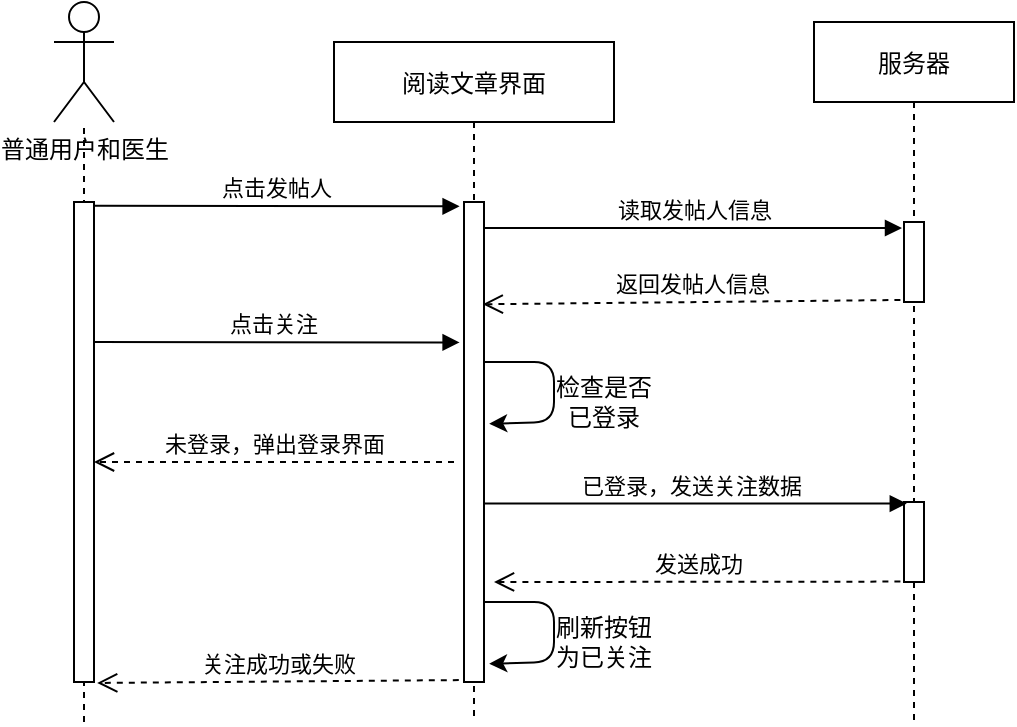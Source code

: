 <mxfile>
    <diagram id="EsphcKYYNjKW5lz3w_zG" name="Page-1">
        <mxGraphModel dx="749" dy="575" grid="1" gridSize="10" guides="1" tooltips="1" connect="1" arrows="1" fold="1" page="1" pageScale="1" pageWidth="827" pageHeight="1169" math="0" shadow="0">
            <root>
                <mxCell id="0"/>
                <mxCell id="1" parent="0"/>
                <mxCell id="kQshiqKlMPi4d_EDyWzO-1" value="阅读文章界面" style="shape=umlLifeline;perimeter=lifelinePerimeter;container=1;collapsible=0;recursiveResize=0;rounded=0;shadow=0;strokeWidth=1;" parent="1" vertex="1">
                    <mxGeometry x="310" y="90" width="140" height="340" as="geometry"/>
                </mxCell>
                <mxCell id="kQshiqKlMPi4d_EDyWzO-2" value="" style="points=[];perimeter=orthogonalPerimeter;rounded=0;shadow=0;strokeWidth=1;" parent="kQshiqKlMPi4d_EDyWzO-1" vertex="1">
                    <mxGeometry x="65" y="80" width="10" height="240" as="geometry"/>
                </mxCell>
                <mxCell id="kQshiqKlMPi4d_EDyWzO-23" value="" style="endArrow=classic;html=1;entryX=1.26;entryY=0.462;entryDx=0;entryDy=0;entryPerimeter=0;" parent="kQshiqKlMPi4d_EDyWzO-1" edge="1" target="kQshiqKlMPi4d_EDyWzO-2">
                    <mxGeometry width="50" height="50" relative="1" as="geometry">
                        <mxPoint x="75" y="160" as="sourcePoint"/>
                        <mxPoint x="80" y="200" as="targetPoint"/>
                        <Array as="points">
                            <mxPoint x="110" y="160"/>
                            <mxPoint x="110" y="190"/>
                        </Array>
                    </mxGeometry>
                </mxCell>
                <mxCell id="kQshiqKlMPi4d_EDyWzO-4" value="服务器" style="shape=umlLifeline;perimeter=lifelinePerimeter;container=1;collapsible=0;recursiveResize=0;rounded=0;shadow=0;strokeWidth=1;" parent="1" vertex="1">
                    <mxGeometry x="550" y="80" width="100" height="350" as="geometry"/>
                </mxCell>
                <mxCell id="kQshiqKlMPi4d_EDyWzO-5" value="" style="points=[];perimeter=orthogonalPerimeter;rounded=0;shadow=0;strokeWidth=1;" parent="kQshiqKlMPi4d_EDyWzO-4" vertex="1">
                    <mxGeometry x="45" y="240" width="10" height="40" as="geometry"/>
                </mxCell>
                <mxCell id="kQshiqKlMPi4d_EDyWzO-20" value="" style="points=[];perimeter=orthogonalPerimeter;rounded=0;shadow=0;strokeWidth=1;" parent="kQshiqKlMPi4d_EDyWzO-4" vertex="1">
                    <mxGeometry x="45" y="100" width="10" height="40" as="geometry"/>
                </mxCell>
                <mxCell id="kQshiqKlMPi4d_EDyWzO-6" value="普通用户和医生" style="shape=umlActor;verticalLabelPosition=bottom;verticalAlign=top;html=1;outlineConnect=0;fontStyle=0;fontFamily=Helvetica;" parent="1" vertex="1">
                    <mxGeometry x="170" y="70" width="30" height="60" as="geometry"/>
                </mxCell>
                <mxCell id="kQshiqKlMPi4d_EDyWzO-7" value="" style="endArrow=none;dashed=1;html=1;fontFamily=Helvetica;" parent="1" target="kQshiqKlMPi4d_EDyWzO-6" edge="1">
                    <mxGeometry width="50" height="50" relative="1" as="geometry">
                        <mxPoint x="185" y="430" as="sourcePoint"/>
                        <mxPoint x="184.5" y="160" as="targetPoint"/>
                    </mxGeometry>
                </mxCell>
                <mxCell id="kQshiqKlMPi4d_EDyWzO-8" value="" style="html=1;points=[];perimeter=orthogonalPerimeter;fontFamily=Helvetica;" parent="1" vertex="1">
                    <mxGeometry x="180" y="170" width="10" height="240" as="geometry"/>
                </mxCell>
                <mxCell id="kQshiqKlMPi4d_EDyWzO-9" value="点击发帖人" style="verticalAlign=bottom;endArrow=block;shadow=0;strokeWidth=1;entryX=-0.22;entryY=0.009;entryDx=0;entryDy=0;entryPerimeter=0;exitX=1;exitY=0.008;exitDx=0;exitDy=0;exitPerimeter=0;" parent="1" source="kQshiqKlMPi4d_EDyWzO-8" target="kQshiqKlMPi4d_EDyWzO-2" edge="1">
                    <mxGeometry relative="1" as="geometry">
                        <mxPoint x="200" y="172" as="sourcePoint"/>
                        <mxPoint x="340" y="200" as="targetPoint"/>
                        <Array as="points"/>
                    </mxGeometry>
                </mxCell>
                <mxCell id="kQshiqKlMPi4d_EDyWzO-11" value="关注成功或失败" style="html=1;verticalAlign=bottom;endArrow=open;dashed=1;endSize=8;fontFamily=Helvetica;exitX=-0.26;exitY=0.996;exitDx=0;exitDy=0;exitPerimeter=0;entryX=1.16;entryY=1.002;entryDx=0;entryDy=0;entryPerimeter=0;" parent="1" source="kQshiqKlMPi4d_EDyWzO-2" edge="1" target="kQshiqKlMPi4d_EDyWzO-8">
                    <mxGeometry relative="1" as="geometry">
                        <mxPoint x="340" y="400" as="sourcePoint"/>
                        <mxPoint x="190" y="400" as="targetPoint"/>
                    </mxGeometry>
                </mxCell>
                <mxCell id="kQshiqKlMPi4d_EDyWzO-13" value="检查是否已登录" style="text;html=1;strokeColor=none;fillColor=none;align=center;verticalAlign=middle;whiteSpace=wrap;rounded=0;" parent="1" vertex="1">
                    <mxGeometry x="420" y="260" width="50" height="20" as="geometry"/>
                </mxCell>
                <mxCell id="kQshiqKlMPi4d_EDyWzO-14" value="点击关注" style="verticalAlign=bottom;endArrow=block;shadow=0;strokeWidth=1;entryX=-0.22;entryY=0.009;entryDx=0;entryDy=0;entryPerimeter=0;exitX=1;exitY=0.008;exitDx=0;exitDy=0;exitPerimeter=0;" parent="1" edge="1">
                    <mxGeometry x="-0.015" relative="1" as="geometry">
                        <mxPoint x="190" y="240" as="sourcePoint"/>
                        <mxPoint x="372.8" y="240.23" as="targetPoint"/>
                        <Array as="points"/>
                        <mxPoint as="offset"/>
                    </mxGeometry>
                </mxCell>
                <mxCell id="kQshiqKlMPi4d_EDyWzO-16" value="已登录，发送关注数据" style="verticalAlign=bottom;endArrow=block;shadow=0;strokeWidth=1;entryX=0.14;entryY=0.02;entryDx=0;entryDy=0;entryPerimeter=0;" parent="1" target="kQshiqKlMPi4d_EDyWzO-5" edge="1" source="kQshiqKlMPi4d_EDyWzO-2">
                    <mxGeometry x="-0.015" relative="1" as="geometry">
                        <mxPoint x="385" y="341" as="sourcePoint"/>
                        <mxPoint x="590" y="340" as="targetPoint"/>
                        <Array as="points"/>
                        <mxPoint as="offset"/>
                    </mxGeometry>
                </mxCell>
                <mxCell id="kQshiqKlMPi4d_EDyWzO-17" value="发送成功" style="html=1;verticalAlign=bottom;endArrow=open;dashed=1;endSize=8;fontFamily=Helvetica;exitX=-0.18;exitY=0.995;exitDx=0;exitDy=0;exitPerimeter=0;" parent="1" source="kQshiqKlMPi4d_EDyWzO-5" edge="1">
                    <mxGeometry relative="1" as="geometry">
                        <mxPoint x="590" y="380" as="sourcePoint"/>
                        <mxPoint x="390" y="360" as="targetPoint"/>
                    </mxGeometry>
                </mxCell>
                <mxCell id="kQshiqKlMPi4d_EDyWzO-21" value="读取发帖人信息" style="html=1;verticalAlign=bottom;endArrow=block;entryX=-0.1;entryY=0.075;entryDx=0;entryDy=0;entryPerimeter=0;" parent="1" target="kQshiqKlMPi4d_EDyWzO-20" edge="1">
                    <mxGeometry width="80" relative="1" as="geometry">
                        <mxPoint x="385" y="183" as="sourcePoint"/>
                        <mxPoint x="470" y="190" as="targetPoint"/>
                    </mxGeometry>
                </mxCell>
                <mxCell id="kQshiqKlMPi4d_EDyWzO-22" value="返回发帖人信息" style="html=1;verticalAlign=bottom;endArrow=open;dashed=1;endSize=8;exitX=-0.18;exitY=0.975;exitDx=0;exitDy=0;exitPerimeter=0;entryX=0.94;entryY=0.213;entryDx=0;entryDy=0;entryPerimeter=0;" parent="1" source="kQshiqKlMPi4d_EDyWzO-20" target="kQshiqKlMPi4d_EDyWzO-2" edge="1">
                    <mxGeometry relative="1" as="geometry">
                        <mxPoint x="460" y="220" as="sourcePoint"/>
                        <mxPoint x="390" y="220" as="targetPoint"/>
                    </mxGeometry>
                </mxCell>
                <mxCell id="kQshiqKlMPi4d_EDyWzO-24" value="未登录，弹出登录界面" style="html=1;verticalAlign=bottom;endArrow=open;dashed=1;endSize=8;fontFamily=Helvetica;entryX=1;entryY=0.217;entryDx=0;entryDy=0;entryPerimeter=0;" parent="1" edge="1">
                    <mxGeometry relative="1" as="geometry">
                        <mxPoint x="370" y="300" as="sourcePoint"/>
                        <mxPoint x="190" y="300" as="targetPoint"/>
                        <Array as="points"/>
                        <mxPoint as="offset"/>
                    </mxGeometry>
                </mxCell>
                <mxCell id="2" value="" style="endArrow=classic;html=1;entryX=1.26;entryY=0.462;entryDx=0;entryDy=0;entryPerimeter=0;" edge="1" parent="1">
                    <mxGeometry width="50" height="50" relative="1" as="geometry">
                        <mxPoint x="385" y="370" as="sourcePoint"/>
                        <mxPoint x="387.6" y="400.88" as="targetPoint"/>
                        <Array as="points">
                            <mxPoint x="420" y="370"/>
                            <mxPoint x="420" y="400"/>
                        </Array>
                    </mxGeometry>
                </mxCell>
                <mxCell id="3" value="刷新按钮为已关注" style="text;html=1;strokeColor=none;fillColor=none;align=center;verticalAlign=middle;whiteSpace=wrap;rounded=0;" vertex="1" parent="1">
                    <mxGeometry x="420" y="380" width="50" height="20" as="geometry"/>
                </mxCell>
            </root>
        </mxGraphModel>
    </diagram>
</mxfile>